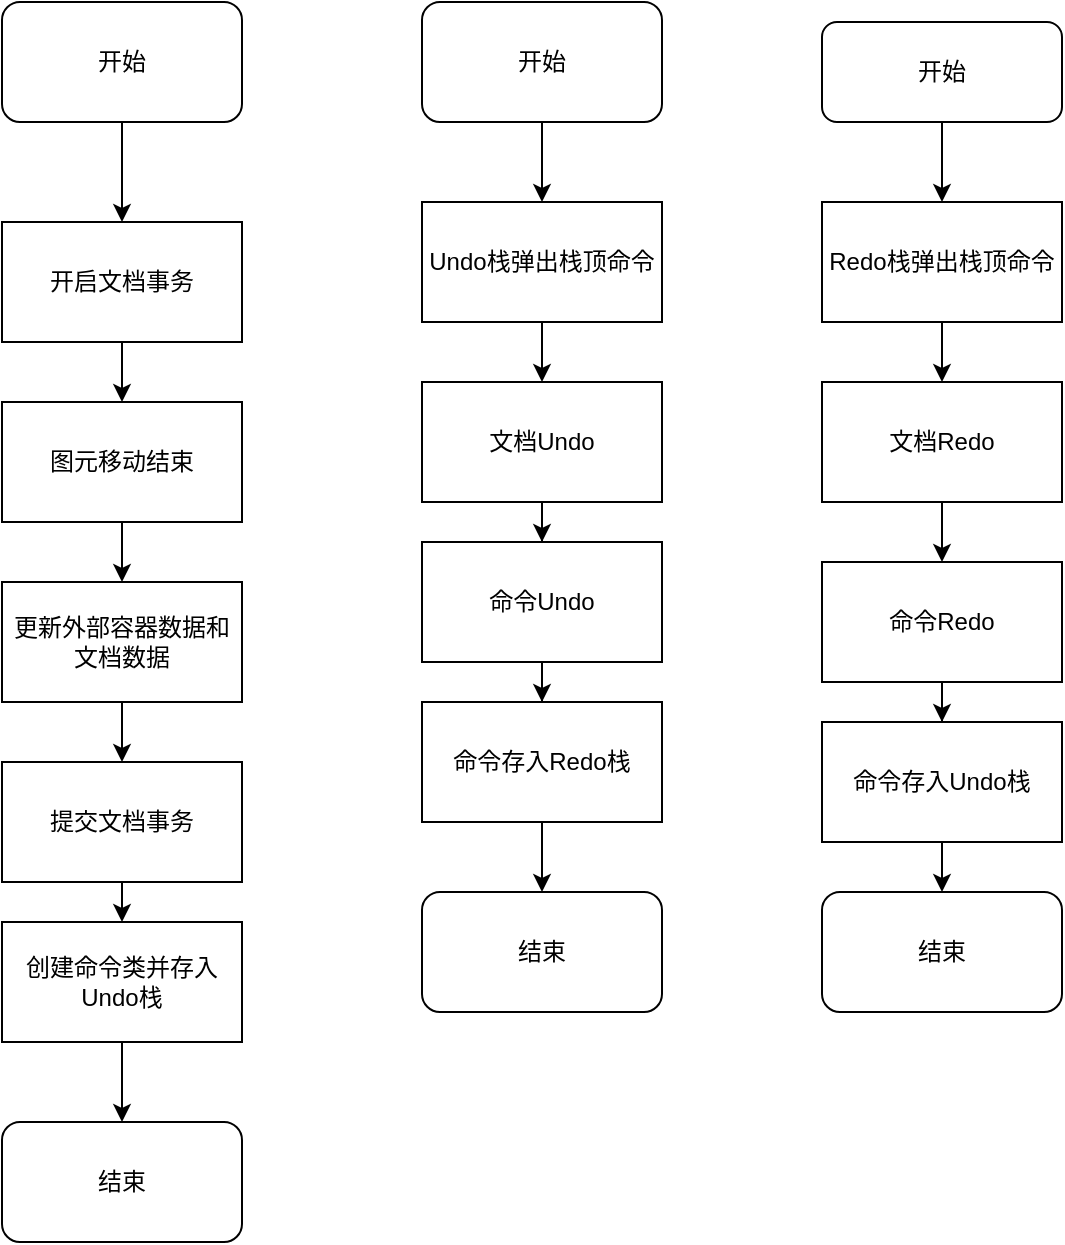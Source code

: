 <mxfile version="21.2.7" type="github">
  <diagram name="第 1 页" id="-_C2r-QDMQzQmTjNoBP8">
    <mxGraphModel dx="1290" dy="580" grid="1" gridSize="10" guides="1" tooltips="1" connect="1" arrows="1" fold="1" page="1" pageScale="1" pageWidth="827" pageHeight="1169" math="0" shadow="0">
      <root>
        <mxCell id="0" />
        <mxCell id="1" parent="0" />
        <mxCell id="-bMse4toEV8EO2RbSTCU-24" style="edgeStyle=orthogonalEdgeStyle;rounded=0;orthogonalLoop=1;jettySize=auto;html=1;entryX=0.5;entryY=0;entryDx=0;entryDy=0;" parent="1" source="-bMse4toEV8EO2RbSTCU-2" target="-bMse4toEV8EO2RbSTCU-5" edge="1">
          <mxGeometry relative="1" as="geometry" />
        </mxCell>
        <mxCell id="-bMse4toEV8EO2RbSTCU-2" value="开始" style="rounded=1;whiteSpace=wrap;html=1;" parent="1" vertex="1">
          <mxGeometry x="180" y="110" width="120" height="60" as="geometry" />
        </mxCell>
        <mxCell id="FLgzZ38BJDzp5dUAJghC-3" style="edgeStyle=orthogonalEdgeStyle;rounded=0;orthogonalLoop=1;jettySize=auto;html=1;entryX=0.5;entryY=0;entryDx=0;entryDy=0;" edge="1" parent="1" source="-bMse4toEV8EO2RbSTCU-3" target="FLgzZ38BJDzp5dUAJghC-1">
          <mxGeometry relative="1" as="geometry" />
        </mxCell>
        <mxCell id="-bMse4toEV8EO2RbSTCU-3" value="开始" style="rounded=1;whiteSpace=wrap;html=1;" parent="1" vertex="1">
          <mxGeometry x="390" y="110" width="120" height="60" as="geometry" />
        </mxCell>
        <mxCell id="-bMse4toEV8EO2RbSTCU-25" style="edgeStyle=orthogonalEdgeStyle;rounded=0;orthogonalLoop=1;jettySize=auto;html=1;entryX=0.5;entryY=0;entryDx=0;entryDy=0;" parent="1" source="-bMse4toEV8EO2RbSTCU-5" target="-bMse4toEV8EO2RbSTCU-7" edge="1">
          <mxGeometry relative="1" as="geometry" />
        </mxCell>
        <mxCell id="-bMse4toEV8EO2RbSTCU-5" value="开启文档事务" style="rounded=0;whiteSpace=wrap;html=1;" parent="1" vertex="1">
          <mxGeometry x="180" y="220" width="120" height="60" as="geometry" />
        </mxCell>
        <mxCell id="-bMse4toEV8EO2RbSTCU-26" style="edgeStyle=orthogonalEdgeStyle;rounded=0;orthogonalLoop=1;jettySize=auto;html=1;entryX=0.5;entryY=0;entryDx=0;entryDy=0;" parent="1" source="-bMse4toEV8EO2RbSTCU-7" target="-bMse4toEV8EO2RbSTCU-9" edge="1">
          <mxGeometry relative="1" as="geometry" />
        </mxCell>
        <mxCell id="-bMse4toEV8EO2RbSTCU-7" value="图元移动结束" style="rounded=0;whiteSpace=wrap;html=1;" parent="1" vertex="1">
          <mxGeometry x="180" y="310" width="120" height="60" as="geometry" />
        </mxCell>
        <mxCell id="-bMse4toEV8EO2RbSTCU-27" style="edgeStyle=orthogonalEdgeStyle;rounded=0;orthogonalLoop=1;jettySize=auto;html=1;entryX=0.5;entryY=0;entryDx=0;entryDy=0;" parent="1" source="-bMse4toEV8EO2RbSTCU-9" target="-bMse4toEV8EO2RbSTCU-11" edge="1">
          <mxGeometry relative="1" as="geometry" />
        </mxCell>
        <mxCell id="-bMse4toEV8EO2RbSTCU-9" value="更新外部容器数据和文档数据" style="rounded=0;whiteSpace=wrap;html=1;" parent="1" vertex="1">
          <mxGeometry x="180" y="400" width="120" height="60" as="geometry" />
        </mxCell>
        <mxCell id="FLgzZ38BJDzp5dUAJghC-13" style="edgeStyle=orthogonalEdgeStyle;rounded=0;orthogonalLoop=1;jettySize=auto;html=1;" edge="1" parent="1" source="-bMse4toEV8EO2RbSTCU-11">
          <mxGeometry relative="1" as="geometry">
            <mxPoint x="240" y="570" as="targetPoint" />
          </mxGeometry>
        </mxCell>
        <mxCell id="-bMse4toEV8EO2RbSTCU-11" value="提交文档事务" style="rounded=0;whiteSpace=wrap;html=1;" parent="1" vertex="1">
          <mxGeometry x="180" y="490" width="120" height="60" as="geometry" />
        </mxCell>
        <mxCell id="-bMse4toEV8EO2RbSTCU-13" value="结束" style="rounded=1;whiteSpace=wrap;html=1;" parent="1" vertex="1">
          <mxGeometry x="180" y="670" width="120" height="60" as="geometry" />
        </mxCell>
        <mxCell id="-bMse4toEV8EO2RbSTCU-30" style="edgeStyle=orthogonalEdgeStyle;rounded=0;orthogonalLoop=1;jettySize=auto;html=1;entryX=0.5;entryY=0;entryDx=0;entryDy=0;" parent="1" source="-bMse4toEV8EO2RbSTCU-15" target="-bMse4toEV8EO2RbSTCU-16" edge="1">
          <mxGeometry relative="1" as="geometry" />
        </mxCell>
        <mxCell id="-bMse4toEV8EO2RbSTCU-15" value="文档Undo" style="rounded=0;whiteSpace=wrap;html=1;" parent="1" vertex="1">
          <mxGeometry x="390" y="300" width="120" height="60" as="geometry" />
        </mxCell>
        <mxCell id="FLgzZ38BJDzp5dUAJghC-6" style="edgeStyle=orthogonalEdgeStyle;rounded=0;orthogonalLoop=1;jettySize=auto;html=1;entryX=0.5;entryY=0;entryDx=0;entryDy=0;" edge="1" parent="1" source="-bMse4toEV8EO2RbSTCU-16" target="FLgzZ38BJDzp5dUAJghC-5">
          <mxGeometry relative="1" as="geometry" />
        </mxCell>
        <mxCell id="-bMse4toEV8EO2RbSTCU-16" value="命令Undo" style="whiteSpace=wrap;html=1;rounded=0;" parent="1" vertex="1">
          <mxGeometry x="390" y="380" width="120" height="60" as="geometry" />
        </mxCell>
        <mxCell id="-bMse4toEV8EO2RbSTCU-19" value="结束" style="rounded=1;whiteSpace=wrap;html=1;" parent="1" vertex="1">
          <mxGeometry x="390" y="555" width="120" height="60" as="geometry" />
        </mxCell>
        <mxCell id="FLgzZ38BJDzp5dUAJghC-9" style="edgeStyle=orthogonalEdgeStyle;rounded=0;orthogonalLoop=1;jettySize=auto;html=1;" edge="1" parent="1" source="-bMse4toEV8EO2RbSTCU-20" target="FLgzZ38BJDzp5dUAJghC-4">
          <mxGeometry relative="1" as="geometry" />
        </mxCell>
        <mxCell id="-bMse4toEV8EO2RbSTCU-20" value="开始" style="rounded=1;whiteSpace=wrap;html=1;" parent="1" vertex="1">
          <mxGeometry x="590" y="120" width="120" height="50" as="geometry" />
        </mxCell>
        <mxCell id="-bMse4toEV8EO2RbSTCU-33" style="edgeStyle=orthogonalEdgeStyle;rounded=0;orthogonalLoop=1;jettySize=auto;html=1;" parent="1" source="-bMse4toEV8EO2RbSTCU-21" target="-bMse4toEV8EO2RbSTCU-22" edge="1">
          <mxGeometry relative="1" as="geometry" />
        </mxCell>
        <mxCell id="-bMse4toEV8EO2RbSTCU-21" value="文档Redo" style="rounded=0;whiteSpace=wrap;html=1;" parent="1" vertex="1">
          <mxGeometry x="590" y="300" width="120" height="60" as="geometry" />
        </mxCell>
        <mxCell id="FLgzZ38BJDzp5dUAJghC-11" style="edgeStyle=orthogonalEdgeStyle;rounded=0;orthogonalLoop=1;jettySize=auto;html=1;entryX=0.5;entryY=0;entryDx=0;entryDy=0;" edge="1" parent="1" source="-bMse4toEV8EO2RbSTCU-22" target="FLgzZ38BJDzp5dUAJghC-8">
          <mxGeometry relative="1" as="geometry" />
        </mxCell>
        <mxCell id="-bMse4toEV8EO2RbSTCU-22" value="命令Redo" style="rounded=0;whiteSpace=wrap;html=1;" parent="1" vertex="1">
          <mxGeometry x="590" y="390" width="120" height="60" as="geometry" />
        </mxCell>
        <mxCell id="-bMse4toEV8EO2RbSTCU-23" value="结束" style="rounded=1;whiteSpace=wrap;html=1;" parent="1" vertex="1">
          <mxGeometry x="590" y="555" width="120" height="60" as="geometry" />
        </mxCell>
        <mxCell id="FLgzZ38BJDzp5dUAJghC-2" style="edgeStyle=orthogonalEdgeStyle;rounded=0;orthogonalLoop=1;jettySize=auto;html=1;entryX=0.5;entryY=0;entryDx=0;entryDy=0;" edge="1" parent="1" source="FLgzZ38BJDzp5dUAJghC-1" target="-bMse4toEV8EO2RbSTCU-15">
          <mxGeometry relative="1" as="geometry" />
        </mxCell>
        <mxCell id="FLgzZ38BJDzp5dUAJghC-1" value="Undo栈弹出栈顶命令" style="rounded=0;whiteSpace=wrap;html=1;" vertex="1" parent="1">
          <mxGeometry x="390" y="210" width="120" height="60" as="geometry" />
        </mxCell>
        <mxCell id="FLgzZ38BJDzp5dUAJghC-10" style="edgeStyle=orthogonalEdgeStyle;rounded=0;orthogonalLoop=1;jettySize=auto;html=1;entryX=0.5;entryY=0;entryDx=0;entryDy=0;" edge="1" parent="1" source="FLgzZ38BJDzp5dUAJghC-4" target="-bMse4toEV8EO2RbSTCU-21">
          <mxGeometry relative="1" as="geometry" />
        </mxCell>
        <mxCell id="FLgzZ38BJDzp5dUAJghC-4" value="Redo栈弹出栈顶命令" style="rounded=0;whiteSpace=wrap;html=1;" vertex="1" parent="1">
          <mxGeometry x="590" y="210" width="120" height="60" as="geometry" />
        </mxCell>
        <mxCell id="FLgzZ38BJDzp5dUAJghC-7" style="edgeStyle=orthogonalEdgeStyle;rounded=0;orthogonalLoop=1;jettySize=auto;html=1;entryX=0.5;entryY=0;entryDx=0;entryDy=0;" edge="1" parent="1" source="FLgzZ38BJDzp5dUAJghC-5" target="-bMse4toEV8EO2RbSTCU-19">
          <mxGeometry relative="1" as="geometry" />
        </mxCell>
        <mxCell id="FLgzZ38BJDzp5dUAJghC-5" value="命令存入Redo栈" style="rounded=0;whiteSpace=wrap;html=1;" vertex="1" parent="1">
          <mxGeometry x="390" y="460" width="120" height="60" as="geometry" />
        </mxCell>
        <mxCell id="FLgzZ38BJDzp5dUAJghC-12" style="edgeStyle=orthogonalEdgeStyle;rounded=0;orthogonalLoop=1;jettySize=auto;html=1;entryX=0.5;entryY=0;entryDx=0;entryDy=0;" edge="1" parent="1" source="FLgzZ38BJDzp5dUAJghC-8" target="-bMse4toEV8EO2RbSTCU-23">
          <mxGeometry relative="1" as="geometry" />
        </mxCell>
        <mxCell id="FLgzZ38BJDzp5dUAJghC-8" value="命令存入Undo栈" style="rounded=0;whiteSpace=wrap;html=1;" vertex="1" parent="1">
          <mxGeometry x="590" y="470" width="120" height="60" as="geometry" />
        </mxCell>
        <mxCell id="FLgzZ38BJDzp5dUAJghC-15" style="edgeStyle=orthogonalEdgeStyle;rounded=0;orthogonalLoop=1;jettySize=auto;html=1;entryX=0.5;entryY=0;entryDx=0;entryDy=0;" edge="1" parent="1" source="FLgzZ38BJDzp5dUAJghC-14" target="-bMse4toEV8EO2RbSTCU-13">
          <mxGeometry relative="1" as="geometry" />
        </mxCell>
        <mxCell id="FLgzZ38BJDzp5dUAJghC-14" value="创建命令类并存入Undo栈" style="rounded=0;whiteSpace=wrap;html=1;" vertex="1" parent="1">
          <mxGeometry x="180" y="570" width="120" height="60" as="geometry" />
        </mxCell>
      </root>
    </mxGraphModel>
  </diagram>
</mxfile>
